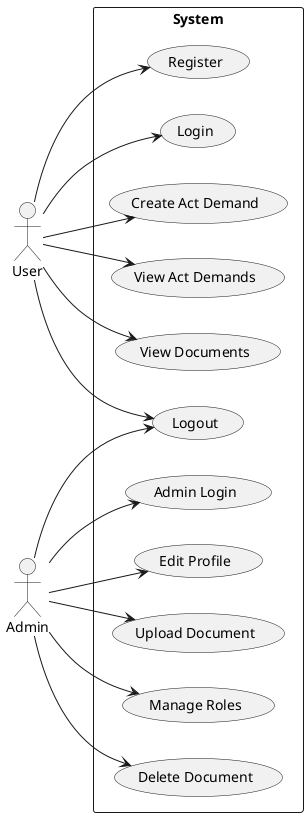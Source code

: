 @startuml
left to right direction
skinparam packageStyle rectangle

actor User
actor Admin

rectangle System {
    User --> (Register)
    User --> (Login)
    User --> (Create Act Demand)
    User --> (View Act Demands)
    User --> (View Documents)
    User --> (Logout)

    Admin --> (Logout)
    Admin --> (Admin Login)
    Admin --> (Edit Profile)
    Admin --> (Upload Document)
    Admin --> (Manage Roles)
    Admin --> (Delete Document)
}



@enduml